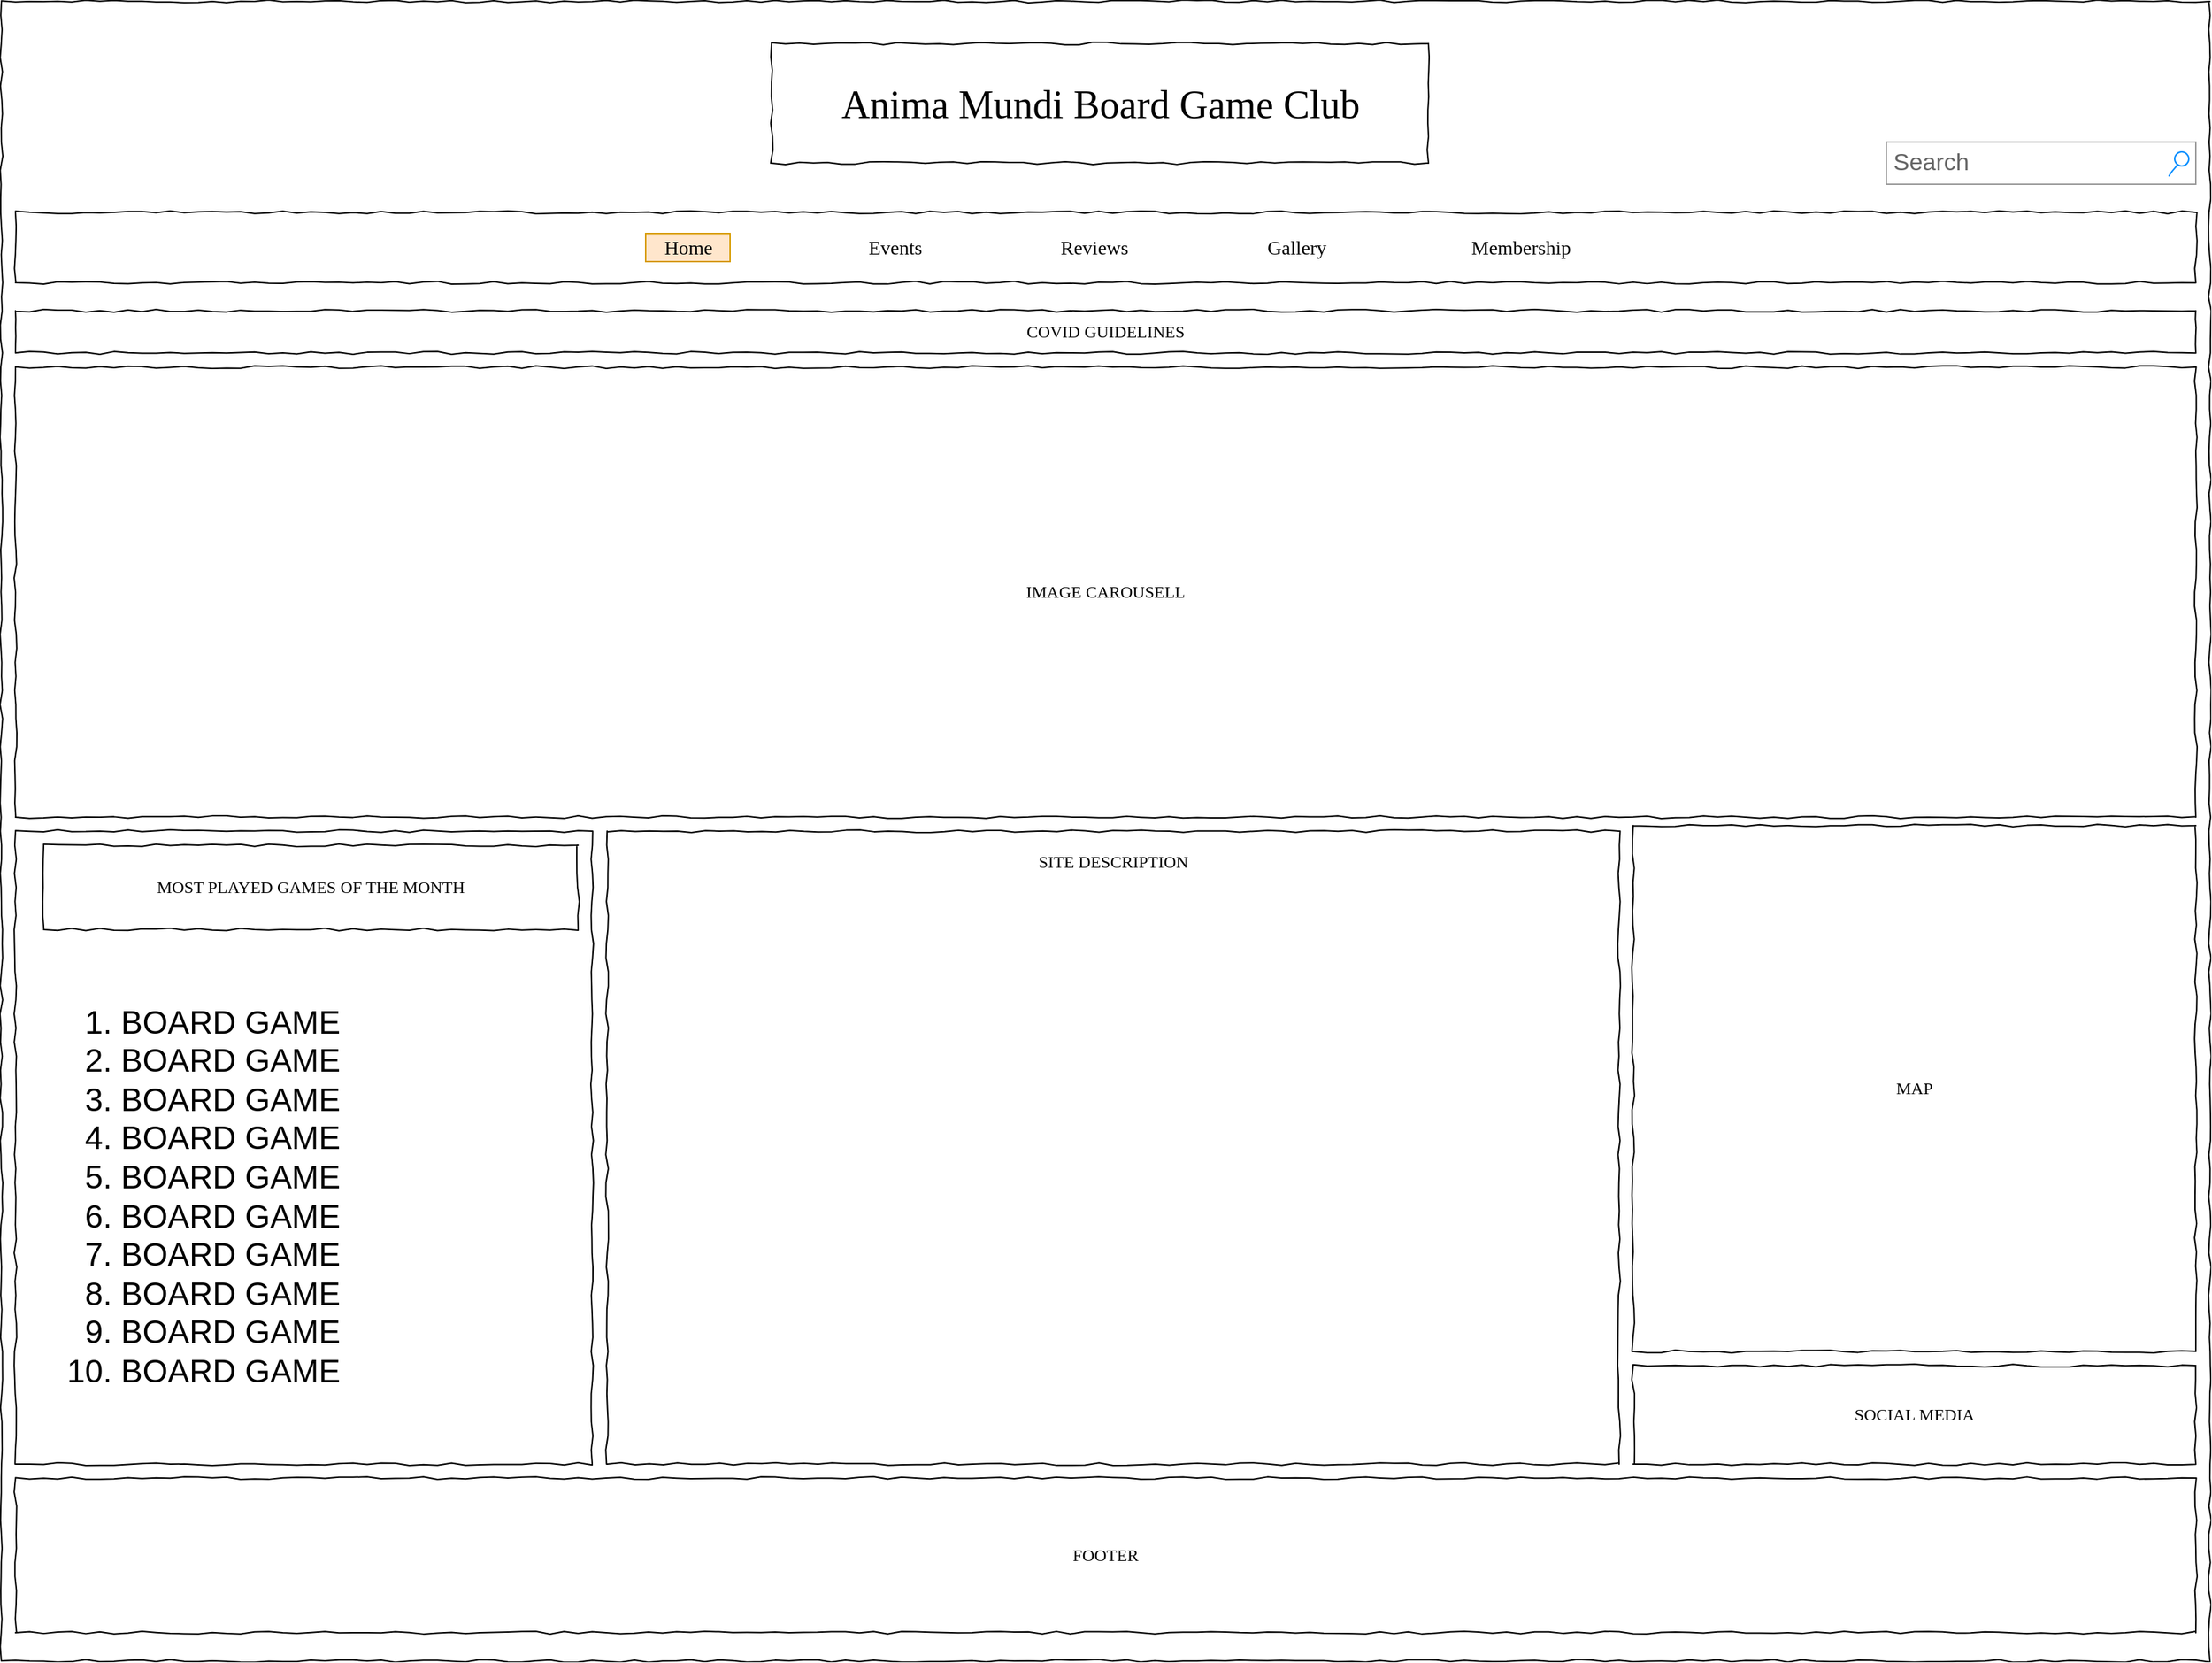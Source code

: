 <mxfile version="14.9.9" type="device" pages="6"><diagram name="Main" id="03018318-947c-dd8e-b7a3-06fadd420f32"><mxGraphModel dx="2062" dy="1103" grid="1" gridSize="10" guides="1" tooltips="1" connect="1" arrows="1" fold="1" page="1" pageScale="1" pageWidth="1600" pageHeight="1200" background="none" math="0" shadow="0"><root><mxCell id="0"/><mxCell id="1" parent="0"/><mxCell id="677b7b8949515195-1" value="" style="whiteSpace=wrap;html=1;rounded=0;shadow=0;labelBackgroundColor=none;strokeColor=#000000;strokeWidth=1;fillColor=none;fontFamily=Verdana;fontSize=12;fontColor=#000000;align=center;comic=1;" parent="1" vertex="1"><mxGeometry x="20" y="10" width="1570" height="1180" as="geometry"/></mxCell><mxCell id="677b7b8949515195-2" value="Anima Mundi Board Game Club" style="whiteSpace=wrap;html=1;rounded=0;shadow=0;labelBackgroundColor=none;strokeWidth=1;fontFamily=Verdana;fontSize=28;align=center;comic=1;" parent="1" vertex="1"><mxGeometry x="567.5" y="40" width="467" height="85" as="geometry"/></mxCell><mxCell id="677b7b8949515195-3" value="Search" style="strokeWidth=1;shadow=0;dashed=0;align=center;html=1;shape=mxgraph.mockup.forms.searchBox;strokeColor=#999999;mainText=;strokeColor2=#008cff;fontColor=#666666;fontSize=17;align=left;spacingLeft=3;rounded=0;labelBackgroundColor=none;comic=1;" parent="1" vertex="1"><mxGeometry x="1360" y="110" width="220" height="30" as="geometry"/></mxCell><mxCell id="677b7b8949515195-8" value="" style="whiteSpace=wrap;html=1;rounded=0;shadow=0;labelBackgroundColor=none;strokeWidth=1;fillColor=none;fontFamily=Verdana;fontSize=12;align=center;comic=1;" parent="1" vertex="1"><mxGeometry x="30" y="600" width="410" height="450" as="geometry"/></mxCell><mxCell id="677b7b8949515195-10" value="" style="whiteSpace=wrap;html=1;rounded=0;shadow=0;labelBackgroundColor=none;strokeWidth=1;fillColor=none;fontFamily=Verdana;fontSize=12;align=center;comic=1;" parent="1" vertex="1"><mxGeometry x="30" y="160" width="1550" height="50" as="geometry"/></mxCell><mxCell id="677b7b8949515195-11" value="Home" style="text;html=1;points=[];align=center;verticalAlign=top;spacingTop=-4;fontSize=14;fontFamily=Verdana;fillColor=#ffe6cc;strokeColor=#d79b00;" parent="1" vertex="1"><mxGeometry x="478" y="175" width="60" height="20" as="geometry"/></mxCell><mxCell id="677b7b8949515195-12" value="Events" style="text;html=1;points=[];align=center;verticalAlign=top;spacingTop=-4;fontSize=14;fontFamily=Verdana" parent="1" vertex="1"><mxGeometry x="625" y="175" width="60" height="20" as="geometry"/></mxCell><mxCell id="677b7b8949515195-13" value="Reviews" style="text;html=1;points=[];align=left;verticalAlign=top;spacingTop=-4;fontSize=14;fontFamily=Verdana" parent="1" vertex="1"><mxGeometry x="771" y="175" width="60" height="20" as="geometry"/></mxCell><mxCell id="677b7b8949515195-14" value="Gallery" style="text;html=1;points=[];align=left;verticalAlign=top;spacingTop=-4;fontSize=14;fontFamily=Verdana" parent="1" vertex="1"><mxGeometry x="918" y="175" width="60" height="20" as="geometry"/></mxCell><mxCell id="677b7b8949515195-15" value="&lt;div style=&quot;text-align: justify&quot;&gt;SITE DESCRIPTION&lt;/div&gt;" style="whiteSpace=wrap;html=1;rounded=0;shadow=0;labelBackgroundColor=none;strokeWidth=1;fillColor=none;fontFamily=Verdana;fontSize=12;align=center;verticalAlign=top;spacing=10;comic=1;" parent="1" vertex="1"><mxGeometry x="450.62" y="600" width="719.38" height="450" as="geometry"/></mxCell><mxCell id="677b7b8949515195-26" value="MAP" style="whiteSpace=wrap;html=1;rounded=0;shadow=0;labelBackgroundColor=none;strokeWidth=1;fillColor=none;fontFamily=Verdana;fontSize=12;align=center;comic=1;" parent="1" vertex="1"><mxGeometry x="1180" y="596" width="400" height="374" as="geometry"/></mxCell><mxCell id="k-GG3RUXwYEk20aegxlU-1" value="Membership" style="text;html=1;points=[];align=left;verticalAlign=top;spacingTop=-4;fontSize=14;fontFamily=Verdana" vertex="1" parent="1"><mxGeometry x="1063" y="175" width="60" height="20" as="geometry"/></mxCell><mxCell id="k-GG3RUXwYEk20aegxlU-4" value="FOOTER" style="whiteSpace=wrap;html=1;rounded=0;shadow=0;labelBackgroundColor=none;strokeWidth=1;fillColor=none;fontFamily=Verdana;fontSize=12;align=center;comic=1;" vertex="1" parent="1"><mxGeometry x="30" y="1060" width="1550" height="110" as="geometry"/></mxCell><mxCell id="k-GG3RUXwYEk20aegxlU-6" value="COVID GUIDELINES" style="whiteSpace=wrap;html=1;rounded=0;shadow=0;labelBackgroundColor=none;strokeWidth=1;fillColor=none;fontFamily=Verdana;fontSize=12;align=center;comic=1;" vertex="1" parent="1"><mxGeometry x="30" y="230" width="1550" height="30" as="geometry"/></mxCell><mxCell id="k-GG3RUXwYEk20aegxlU-9" value="IMAGE CAROUSELL" style="whiteSpace=wrap;html=1;rounded=0;shadow=0;labelBackgroundColor=none;strokeWidth=1;fillColor=none;fontFamily=Verdana;fontSize=12;align=center;comic=1;" vertex="1" parent="1"><mxGeometry x="30" y="270" width="1550" height="320" as="geometry"/></mxCell><mxCell id="k-GG3RUXwYEk20aegxlU-11" value="SOCIAL MEDIA" style="whiteSpace=wrap;html=1;rounded=0;shadow=0;labelBackgroundColor=none;strokeWidth=1;fillColor=none;fontFamily=Verdana;fontSize=12;align=center;comic=1;" vertex="1" parent="1"><mxGeometry x="1180" y="980" width="400" height="70" as="geometry"/></mxCell><mxCell id="GOJK8IqNdyb3k1FqaGKl-1" value="MOST PLAYED GAMES OF THE MONTH" style="whiteSpace=wrap;html=1;rounded=0;shadow=0;labelBackgroundColor=none;strokeWidth=1;fillColor=none;fontFamily=Verdana;fontSize=12;align=center;comic=1;" vertex="1" parent="1"><mxGeometry x="50" y="610" width="380" height="60" as="geometry"/></mxCell><mxCell id="GOJK8IqNdyb3k1FqaGKl-7" value="&lt;ol style=&quot;font-size: 23px;&quot;&gt;&lt;li style=&quot;font-size: 23px;&quot;&gt;BOARD GAME&lt;/li&gt;&lt;li style=&quot;font-size: 23px;&quot;&gt;BOARD GAME&lt;/li&gt;&lt;li style=&quot;font-size: 23px;&quot;&gt;BOARD GAME&lt;/li&gt;&lt;li style=&quot;font-size: 23px;&quot;&gt;BOARD GAME&lt;/li&gt;&lt;li style=&quot;font-size: 23px;&quot;&gt;BOARD GAME&lt;/li&gt;&lt;li style=&quot;font-size: 23px;&quot;&gt;BOARD GAME&lt;/li&gt;&lt;li style=&quot;font-size: 23px;&quot;&gt;BOARD GAME&lt;/li&gt;&lt;li style=&quot;font-size: 23px;&quot;&gt;BOARD GAME&lt;/li&gt;&lt;li style=&quot;font-size: 23px;&quot;&gt;BOARD GAME&lt;/li&gt;&lt;li style=&quot;font-size: 23px;&quot;&gt;BOARD GAME&lt;/li&gt;&lt;/ol&gt;" style="text;strokeColor=none;fillColor=none;html=1;whiteSpace=wrap;verticalAlign=middle;overflow=hidden;fontSize=23;spacingTop=0;spacing=15;" vertex="1" parent="1"><mxGeometry x="50" y="680" width="380" height="360" as="geometry"/></mxCell></root></mxGraphModel></diagram><diagram name="Events" id="_TDW7Qhro5rWFL1rp3XJ"><mxGraphModel dx="2062" dy="1103" grid="1" gridSize="10" guides="1" tooltips="1" connect="1" arrows="1" fold="1" page="1" pageScale="1" pageWidth="1169" pageHeight="827" background="none" math="0" shadow="0"><root><mxCell id="t6-bNSC78inA-mY6vj69-0"/><mxCell id="t6-bNSC78inA-mY6vj69-1" parent="t6-bNSC78inA-mY6vj69-0"/><mxCell id="t6-bNSC78inA-mY6vj69-2" value="" style="whiteSpace=wrap;html=1;rounded=0;shadow=0;labelBackgroundColor=none;strokeColor=#000000;strokeWidth=1;fillColor=none;fontFamily=Verdana;fontSize=12;fontColor=#000000;align=center;comic=1;" vertex="1" parent="t6-bNSC78inA-mY6vj69-1"><mxGeometry x="10" y="10" width="1150" height="1180" as="geometry"/></mxCell><mxCell id="t6-bNSC78inA-mY6vj69-5" value="UPCOMING EVENTS" style="whiteSpace=wrap;html=1;rounded=0;shadow=0;labelBackgroundColor=none;strokeWidth=1;fillColor=none;fontFamily=Verdana;fontSize=12;align=left;comic=1;spacingLeft=20;" vertex="1" parent="t6-bNSC78inA-mY6vj69-1"><mxGeometry x="30" y="270" width="1120" height="490" as="geometry"/></mxCell><mxCell id="ZzJkHAlWuJiuaTA5zk3n-53" value="FORM TO PARTICIPATE" style="whiteSpace=wrap;html=1;rounded=0;shadow=0;labelBackgroundColor=none;strokeWidth=1;fillColor=none;fontFamily=Verdana;fontSize=12;align=center;comic=1;spacingLeft=20;labelPosition=center;verticalLabelPosition=top;verticalAlign=bottom;spacing=-24;" vertex="1" parent="t6-bNSC78inA-mY6vj69-1"><mxGeometry x="680" y="280" width="460" height="470" as="geometry"/></mxCell><mxCell id="t6-bNSC78inA-mY6vj69-3" value="Anima Mundi Board Game Club" style="whiteSpace=wrap;html=1;rounded=0;shadow=0;labelBackgroundColor=none;strokeWidth=1;fontFamily=Verdana;fontSize=28;align=center;comic=1;" vertex="1" parent="t6-bNSC78inA-mY6vj69-1"><mxGeometry x="351" y="40" width="467" height="85" as="geometry"/></mxCell><mxCell id="t6-bNSC78inA-mY6vj69-4" value="Search" style="strokeWidth=1;shadow=0;dashed=0;align=center;html=1;shape=mxgraph.mockup.forms.searchBox;strokeColor=#999999;mainText=;strokeColor2=#008cff;fontColor=#666666;fontSize=17;align=left;spacingLeft=3;rounded=0;labelBackgroundColor=none;comic=1;" vertex="1" parent="t6-bNSC78inA-mY6vj69-1"><mxGeometry x="930" y="110" width="220" height="30" as="geometry"/></mxCell><mxCell id="t6-bNSC78inA-mY6vj69-6" value="" style="whiteSpace=wrap;html=1;rounded=0;shadow=0;labelBackgroundColor=none;strokeWidth=1;fillColor=none;fontFamily=Verdana;fontSize=12;align=center;comic=1;" vertex="1" parent="t6-bNSC78inA-mY6vj69-1"><mxGeometry x="30" y="160" width="1120" height="50" as="geometry"/></mxCell><mxCell id="t6-bNSC78inA-mY6vj69-7" value="Home" style="text;html=1;points=[];align=center;verticalAlign=top;spacingTop=-4;fontSize=14;fontFamily=Verdana;" vertex="1" parent="t6-bNSC78inA-mY6vj69-1"><mxGeometry x="267.5" y="175" width="60" height="20" as="geometry"/></mxCell><mxCell id="t6-bNSC78inA-mY6vj69-8" value="Events" style="text;html=1;points=[];align=center;verticalAlign=top;spacingTop=-4;fontSize=14;fontFamily=Verdana;fillColor=#ffe6cc;strokeColor=#d79b00;" vertex="1" parent="t6-bNSC78inA-mY6vj69-1"><mxGeometry x="414.5" y="175" width="60" height="20" as="geometry"/></mxCell><mxCell id="t6-bNSC78inA-mY6vj69-9" value="Reviews" style="text;html=1;points=[];align=left;verticalAlign=top;spacingTop=-4;fontSize=14;fontFamily=Verdana" vertex="1" parent="t6-bNSC78inA-mY6vj69-1"><mxGeometry x="560.5" y="175" width="60" height="20" as="geometry"/></mxCell><mxCell id="t6-bNSC78inA-mY6vj69-10" value="Gallery" style="text;html=1;points=[];align=left;verticalAlign=top;spacingTop=-4;fontSize=14;fontFamily=Verdana" vertex="1" parent="t6-bNSC78inA-mY6vj69-1"><mxGeometry x="707.5" y="175" width="60" height="20" as="geometry"/></mxCell><mxCell id="t6-bNSC78inA-mY6vj69-13" value="Membership" style="text;html=1;points=[];align=left;verticalAlign=top;spacingTop=-4;fontSize=14;fontFamily=Verdana" vertex="1" parent="t6-bNSC78inA-mY6vj69-1"><mxGeometry x="852.5" y="175" width="60" height="20" as="geometry"/></mxCell><mxCell id="t6-bNSC78inA-mY6vj69-14" value="FOOTER" style="whiteSpace=wrap;html=1;rounded=0;shadow=0;labelBackgroundColor=none;strokeWidth=1;fillColor=none;fontFamily=Verdana;fontSize=12;align=center;comic=1;" vertex="1" parent="t6-bNSC78inA-mY6vj69-1"><mxGeometry x="30" y="1060" width="1120" height="110" as="geometry"/></mxCell><mxCell id="t6-bNSC78inA-mY6vj69-15" value="COVID GUIDELINES" style="whiteSpace=wrap;html=1;rounded=0;shadow=0;labelBackgroundColor=none;strokeWidth=1;fillColor=none;fontFamily=Verdana;fontSize=12;align=center;comic=1;" vertex="1" parent="t6-bNSC78inA-mY6vj69-1"><mxGeometry x="30" y="230" width="1120" height="30" as="geometry"/></mxCell><mxCell id="t6-bNSC78inA-mY6vj69-20" value="PAST EVENTS" style="whiteSpace=wrap;html=1;rounded=0;shadow=0;labelBackgroundColor=none;strokeWidth=1;fillColor=none;fontFamily=Verdana;fontSize=12;align=left;comic=1;spacingLeft=20;" vertex="1" parent="t6-bNSC78inA-mY6vj69-1"><mxGeometry x="30.5" y="770" width="1120" height="270" as="geometry"/></mxCell><mxCell id="ZzJkHAlWuJiuaTA5zk3n-27" value="FIRST DATE" style="whiteSpace=wrap;html=1;rounded=0;shadow=0;labelBackgroundColor=none;strokeWidth=1;fillColor=none;fontFamily=Verdana;fontSize=12;align=center;comic=1;spacingLeft=20;" vertex="1" parent="t6-bNSC78inA-mY6vj69-1"><mxGeometry x="244.5" y="280" width="425.5" height="110" as="geometry"/></mxCell><mxCell id="ZzJkHAlWuJiuaTA5zk3n-28" value="SECOND DATE" style="whiteSpace=wrap;html=1;rounded=0;shadow=0;labelBackgroundColor=none;strokeWidth=1;fillColor=none;fontFamily=Verdana;fontSize=12;align=center;comic=1;spacingLeft=20;" vertex="1" parent="t6-bNSC78inA-mY6vj69-1"><mxGeometry x="244.5" y="400" width="425.5" height="110" as="geometry"/></mxCell><mxCell id="ZzJkHAlWuJiuaTA5zk3n-29" value="THIRD DATE" style="whiteSpace=wrap;html=1;rounded=0;shadow=0;labelBackgroundColor=none;strokeWidth=1;fillColor=none;fontFamily=Verdana;fontSize=12;align=center;comic=1;spacingLeft=20;" vertex="1" parent="t6-bNSC78inA-mY6vj69-1"><mxGeometry x="244.5" y="520" width="425.5" height="110" as="geometry"/></mxCell><mxCell id="ZzJkHAlWuJiuaTA5zk3n-37" value="Name" style="fillColor=none;strokeColor=none;align=left;fontSize=14;" vertex="1" parent="t6-bNSC78inA-mY6vj69-1"><mxGeometry x="690" y="310" width="260" height="40" as="geometry"/></mxCell><mxCell id="ZzJkHAlWuJiuaTA5zk3n-38" value="Name" style="html=1;shadow=0;dashed=0;shape=mxgraph.bootstrap.rrect;rSize=5;fillColor=none;strokeColor=#999999;align=left;spacing=15;fontSize=14;fontColor=#6C767D;" vertex="1" parent="t6-bNSC78inA-mY6vj69-1"><mxGeometry width="440" height="30" relative="1" as="geometry"><mxPoint x="690" y="350" as="offset"/></mxGeometry></mxCell><mxCell id="ZzJkHAlWuJiuaTA5zk3n-39" value="Dates" style="fillColor=none;strokeColor=none;align=left;fontSize=14;" vertex="1" parent="t6-bNSC78inA-mY6vj69-1"><mxGeometry width="260" height="40" relative="1" as="geometry"><mxPoint x="690" y="540" as="offset"/></mxGeometry></mxCell><mxCell id="ZzJkHAlWuJiuaTA5zk3n-55" value="SEND" style="strokeWidth=1;shadow=0;dashed=0;align=center;html=1;shape=mxgraph.mockup.buttons.button;strokeColor=#666666;fontColor=#ffffff;mainText=;buttonStyle=round;fontSize=17;fontStyle=1;fillColor=#008cff;whiteSpace=wrap;" vertex="1" parent="t6-bNSC78inA-mY6vj69-1"><mxGeometry x="690" y="690" width="440" height="50" as="geometry"/></mxCell><mxCell id="ZzJkHAlWuJiuaTA5zk3n-57" value="" style="strokeWidth=1;shadow=0;dashed=0;align=center;html=1;shape=mxgraph.mockup.forms.rrect;rSize=0;strokeColor=#999999;fillColor=#ffffff;recursiveResize=0;fontSize=23;" vertex="1" parent="t6-bNSC78inA-mY6vj69-1"><mxGeometry x="690" y="580" width="440" height="96" as="geometry"/></mxCell><mxCell id="ZzJkHAlWuJiuaTA5zk3n-58" value="Option 1" style="strokeWidth=1;shadow=0;dashed=0;align=center;html=1;shape=mxgraph.mockup.forms.rrect;rSize=0;fillColor=#eeeeee;strokeColor=#999999;gradientColor=#cccccc;align=left;spacingLeft=4;fontSize=17;fontColor=#666666;labelPosition=right;" vertex="1" parent="ZzJkHAlWuJiuaTA5zk3n-57"><mxGeometry x="8" y="7.5" width="15" height="15" as="geometry"/></mxCell><mxCell id="ZzJkHAlWuJiuaTA5zk3n-59" value="Option 2" style="strokeWidth=1;shadow=0;dashed=0;align=center;html=1;shape=mxgraph.mockup.forms.rrect;rSize=0;fillColor=#eeeeee;strokeColor=#999999;gradientColor=#cccccc;align=left;spacingLeft=4;fontSize=17;fontColor=#666666;labelPosition=right;" vertex="1" parent="ZzJkHAlWuJiuaTA5zk3n-57"><mxGeometry x="8" y="37.5" width="15" height="15" as="geometry"/></mxCell><mxCell id="ZzJkHAlWuJiuaTA5zk3n-60" value="Option 3" style="strokeWidth=1;shadow=0;dashed=0;align=center;html=1;shape=mxgraph.mockup.forms.checkbox;rSize=0;resizable=0;fillColor=#aaaaaa;strokeColor=#444444;gradientColor=#666666;align=left;spacingLeft=4;fontSize=17;fontColor=#008cff;labelPosition=right;" vertex="1" parent="ZzJkHAlWuJiuaTA5zk3n-57"><mxGeometry x="8" y="67.5" width="15" height="15" as="geometry"/></mxCell><mxCell id="ZzJkHAlWuJiuaTA5zk3n-62" value="FOURTH DATE" style="whiteSpace=wrap;html=1;rounded=0;shadow=0;labelBackgroundColor=none;strokeWidth=1;fillColor=none;fontFamily=Verdana;fontSize=12;align=center;comic=1;spacingLeft=20;" vertex="1" parent="t6-bNSC78inA-mY6vj69-1"><mxGeometry x="244.5" y="640" width="425.5" height="110" as="geometry"/></mxCell><mxCell id="ZzJkHAlWuJiuaTA5zk3n-63" value="Email address" style="fillColor=none;strokeColor=none;align=left;fontSize=14;" vertex="1" parent="t6-bNSC78inA-mY6vj69-1"><mxGeometry x="690" y="379" width="260" height="40" as="geometry"/></mxCell><mxCell id="ZzJkHAlWuJiuaTA5zk3n-64" value="name@example.com" style="html=1;shadow=0;dashed=0;shape=mxgraph.bootstrap.rrect;rSize=5;fillColor=none;strokeColor=#999999;align=left;spacing=15;fontSize=14;fontColor=#6C767D;" vertex="1" parent="t6-bNSC78inA-mY6vj69-1"><mxGeometry x="690" y="419" width="440" height="30" as="geometry"/></mxCell><mxCell id="ZzJkHAlWuJiuaTA5zk3n-65" value="How many people?" style="fillColor=none;strokeColor=none;align=left;fontSize=14;" vertex="1" parent="t6-bNSC78inA-mY6vj69-1"><mxGeometry x="690" y="460" width="260" height="40" as="geometry"/></mxCell><mxCell id="ZzJkHAlWuJiuaTA5zk3n-66" value="##" style="html=1;shadow=0;dashed=0;shape=mxgraph.bootstrap.rrect;rSize=5;fillColor=none;strokeColor=#999999;align=left;spacing=15;fontSize=14;fontColor=#6C767D;" vertex="1" parent="t6-bNSC78inA-mY6vj69-1"><mxGeometry x="690" y="500" width="440" height="30" as="geometry"/></mxCell></root></mxGraphModel></diagram><diagram name="Reviews - Articles" id="TYI2n_GWGkfiC5WvN3jg"><mxGraphModel dx="2426" dy="1298" grid="1" gridSize="10" guides="1" tooltips="1" connect="1" arrows="1" fold="1" page="1" pageScale="1" pageWidth="1169" pageHeight="827" background="none" math="0" shadow="0"><root><mxCell id="YEVu-PI1zoeRwZROw61F-0"/><mxCell id="YEVu-PI1zoeRwZROw61F-1" parent="YEVu-PI1zoeRwZROw61F-0"/><mxCell id="YEVu-PI1zoeRwZROw61F-2" value="" style="whiteSpace=wrap;html=1;rounded=0;shadow=0;labelBackgroundColor=none;strokeColor=#000000;strokeWidth=1;fillColor=none;fontFamily=Verdana;fontSize=12;fontColor=#000000;align=center;comic=1;" vertex="1" parent="YEVu-PI1zoeRwZROw61F-1"><mxGeometry x="30" y="20" width="1130" height="1610" as="geometry"/></mxCell><mxCell id="YEVu-PI1zoeRwZROw61F-3" value="Anima Mundi Board Game Club" style="whiteSpace=wrap;html=1;rounded=0;shadow=0;labelBackgroundColor=none;strokeWidth=1;fontFamily=Verdana;fontSize=28;align=center;comic=1;" vertex="1" parent="YEVu-PI1zoeRwZROw61F-1"><mxGeometry x="351" y="55" width="467" height="85" as="geometry"/></mxCell><mxCell id="YEVu-PI1zoeRwZROw61F-4" value="Search" style="strokeWidth=1;shadow=0;dashed=0;align=center;html=1;shape=mxgraph.mockup.forms.searchBox;strokeColor=#999999;mainText=;strokeColor2=#008cff;fontColor=#666666;fontSize=17;align=left;spacingLeft=3;rounded=0;labelBackgroundColor=none;comic=1;" vertex="1" parent="YEVu-PI1zoeRwZROw61F-1"><mxGeometry x="920" y="110" width="220" height="30" as="geometry"/></mxCell><mxCell id="YEVu-PI1zoeRwZROw61F-5" value="ARTICLE 1" style="whiteSpace=wrap;html=1;rounded=0;shadow=0;labelBackgroundColor=none;strokeWidth=1;fillColor=none;fontFamily=Verdana;fontSize=12;align=center;comic=1;" vertex="1" parent="YEVu-PI1zoeRwZROw61F-1"><mxGeometry x="95" y="440" width="980" height="180" as="geometry"/></mxCell><mxCell id="YEVu-PI1zoeRwZROw61F-6" value="" style="whiteSpace=wrap;html=1;rounded=0;shadow=0;labelBackgroundColor=none;strokeWidth=1;fillColor=none;fontFamily=Verdana;fontSize=12;align=center;comic=1;" vertex="1" parent="YEVu-PI1zoeRwZROw61F-1"><mxGeometry x="30" y="160" width="1110" height="50" as="geometry"/></mxCell><mxCell id="YEVu-PI1zoeRwZROw61F-7" value="Home" style="text;html=1;points=[];align=left;verticalAlign=top;spacingTop=-4;fontSize=14;fontFamily=Verdana" vertex="1" parent="YEVu-PI1zoeRwZROw61F-1"><mxGeometry x="262" y="175" width="60" height="20" as="geometry"/></mxCell><mxCell id="YEVu-PI1zoeRwZROw61F-8" value="Events" style="text;html=1;points=[];align=left;verticalAlign=top;spacingTop=-4;fontSize=14;fontFamily=Verdana" vertex="1" parent="YEVu-PI1zoeRwZROw61F-1"><mxGeometry x="409" y="175" width="60" height="20" as="geometry"/></mxCell><mxCell id="YEVu-PI1zoeRwZROw61F-9" value="Reviews" style="text;html=1;points=[];align=left;verticalAlign=top;spacingTop=-4;fontSize=14;fontFamily=Verdana;fillColor=#ffe6cc;strokeColor=#d79b00;" vertex="1" parent="YEVu-PI1zoeRwZROw61F-1"><mxGeometry x="555" y="175" width="60" height="20" as="geometry"/></mxCell><mxCell id="YEVu-PI1zoeRwZROw61F-10" value="Gallery" style="text;html=1;points=[];align=left;verticalAlign=top;spacingTop=-4;fontSize=14;fontFamily=Verdana" vertex="1" parent="YEVu-PI1zoeRwZROw61F-1"><mxGeometry x="702" y="175" width="60" height="20" as="geometry"/></mxCell><mxCell id="YEVu-PI1zoeRwZROw61F-13" value="Membership" style="text;html=1;points=[];align=left;verticalAlign=top;spacingTop=-4;fontSize=14;fontFamily=Verdana" vertex="1" parent="YEVu-PI1zoeRwZROw61F-1"><mxGeometry x="847" y="175" width="60" height="20" as="geometry"/></mxCell><mxCell id="YEVu-PI1zoeRwZROw61F-14" value="FOOTER" style="whiteSpace=wrap;html=1;rounded=0;shadow=0;labelBackgroundColor=none;strokeWidth=1;fillColor=none;fontFamily=Verdana;fontSize=12;align=center;comic=1;" vertex="1" parent="YEVu-PI1zoeRwZROw61F-1"><mxGeometry x="40" y="1500" width="1110" height="110" as="geometry"/></mxCell><mxCell id="YEVu-PI1zoeRwZROw61F-15" value="COVID GUIDELINES" style="whiteSpace=wrap;html=1;rounded=0;shadow=0;labelBackgroundColor=none;strokeWidth=1;fillColor=none;fontFamily=Verdana;fontSize=12;align=center;comic=1;" vertex="1" parent="YEVu-PI1zoeRwZROw61F-1"><mxGeometry x="30" y="230" width="1120" height="30" as="geometry"/></mxCell><mxCell id="sh-ux3oeJtH3sTLAiefv-2" value="ARTICLES" style="whiteSpace=wrap;html=1;rounded=0;shadow=0;labelBackgroundColor=none;strokeWidth=1;fillColor=#ffe6cc;fontFamily=Verdana;fontSize=12;align=center;comic=1;strokeColor=#d79b00;" vertex="1" parent="YEVu-PI1zoeRwZROw61F-1"><mxGeometry x="405" y="290" width="157" height="70" as="geometry"/></mxCell><mxCell id="sh-ux3oeJtH3sTLAiefv-3" value="VIDEOS" style="whiteSpace=wrap;html=1;rounded=0;shadow=0;labelBackgroundColor=none;strokeWidth=1;fillColor=none;fontFamily=Verdana;fontSize=12;align=center;comic=1;" vertex="1" parent="YEVu-PI1zoeRwZROw61F-1"><mxGeometry x="605" y="290" width="157" height="70" as="geometry"/></mxCell><mxCell id="sh-ux3oeJtH3sTLAiefv-9" value="ARTICLE 2" style="whiteSpace=wrap;html=1;rounded=0;shadow=0;labelBackgroundColor=none;strokeWidth=1;fillColor=none;fontFamily=Verdana;fontSize=12;align=center;comic=1;" vertex="1" parent="YEVu-PI1zoeRwZROw61F-1"><mxGeometry x="95" y="640" width="980" height="180" as="geometry"/></mxCell><mxCell id="sh-ux3oeJtH3sTLAiefv-10" value="ARTICLE 3" style="whiteSpace=wrap;html=1;rounded=0;shadow=0;labelBackgroundColor=none;strokeWidth=1;fillColor=none;fontFamily=Verdana;fontSize=12;align=center;comic=1;" vertex="1" parent="YEVu-PI1zoeRwZROw61F-1"><mxGeometry x="95" y="840" width="980" height="190" as="geometry"/></mxCell><mxCell id="sh-ux3oeJtH3sTLAiefv-11" value="INDEX BY GAME NAME" style="whiteSpace=wrap;html=1;rounded=0;shadow=0;labelBackgroundColor=none;strokeWidth=1;fillColor=none;fontFamily=Verdana;fontSize=12;align=center;comic=1;" vertex="1" parent="YEVu-PI1zoeRwZROw61F-1"><mxGeometry x="95" y="380" width="980" height="40" as="geometry"/></mxCell><mxCell id="-wrxc94k988-5BezM-_0-0" value="ARTICLE 4" style="whiteSpace=wrap;html=1;rounded=0;shadow=0;labelBackgroundColor=none;strokeWidth=1;fillColor=none;fontFamily=Verdana;fontSize=12;align=center;comic=1;" vertex="1" parent="YEVu-PI1zoeRwZROw61F-1"><mxGeometry x="95" y="1050" width="980" height="180" as="geometry"/></mxCell><mxCell id="-wrxc94k988-5BezM-_0-1" value="ARTICLE 5" style="whiteSpace=wrap;html=1;rounded=0;shadow=0;labelBackgroundColor=none;strokeWidth=1;fillColor=none;fontFamily=Verdana;fontSize=12;align=center;comic=1;" vertex="1" parent="YEVu-PI1zoeRwZROw61F-1"><mxGeometry x="95" y="1250" width="980" height="180" as="geometry"/></mxCell><mxCell id="-wrxc94k988-5BezM-_0-7" value="" style="aspect=fixed;html=1;points=[];align=center;image;fontSize=12;image=img/lib/azure2/general/Image.svg;opacity=60;" vertex="1" parent="YEVu-PI1zoeRwZROw61F-1"><mxGeometry x="115" y="450" width="232.73" height="160" as="geometry"/></mxCell><mxCell id="-wrxc94k988-5BezM-_0-8" value="" style="aspect=fixed;html=1;points=[];align=center;image;fontSize=12;image=img/lib/azure2/general/Image.svg;opacity=60;" vertex="1" parent="YEVu-PI1zoeRwZROw61F-1"><mxGeometry x="115" y="650" width="232.73" height="160" as="geometry"/></mxCell><mxCell id="-wrxc94k988-5BezM-_0-9" value="" style="aspect=fixed;html=1;points=[];align=center;image;fontSize=12;image=img/lib/azure2/general/Image.svg;opacity=60;" vertex="1" parent="YEVu-PI1zoeRwZROw61F-1"><mxGeometry x="115" y="855" width="232.73" height="160" as="geometry"/></mxCell><mxCell id="-wrxc94k988-5BezM-_0-10" value="" style="aspect=fixed;html=1;points=[];align=center;image;fontSize=12;image=img/lib/azure2/general/Image.svg;opacity=60;" vertex="1" parent="YEVu-PI1zoeRwZROw61F-1"><mxGeometry x="115" y="1060" width="232.73" height="160" as="geometry"/></mxCell><mxCell id="-wrxc94k988-5BezM-_0-11" value="" style="aspect=fixed;html=1;points=[];align=center;image;fontSize=12;image=img/lib/azure2/general/Image.svg;opacity=60;" vertex="1" parent="YEVu-PI1zoeRwZROw61F-1"><mxGeometry x="115" y="1260" width="232.73" height="160" as="geometry"/></mxCell></root></mxGraphModel></diagram><diagram name="Reviews - Videos" id="mNj0Iz1JmeyYvMUV0ERa"><mxGraphModel dx="2062" dy="1103" grid="1" gridSize="10" guides="1" tooltips="1" connect="1" arrows="1" fold="1" page="1" pageScale="1" pageWidth="1169" pageHeight="827" background="none" math="0" shadow="0"><root><mxCell id="_13mMTRN-nmR6PIEwYjx-0"/><mxCell id="_13mMTRN-nmR6PIEwYjx-1" parent="_13mMTRN-nmR6PIEwYjx-0"/><mxCell id="_13mMTRN-nmR6PIEwYjx-2" value="" style="whiteSpace=wrap;html=1;rounded=0;shadow=0;labelBackgroundColor=none;strokeColor=#000000;strokeWidth=1;fillColor=none;fontFamily=Verdana;fontSize=12;fontColor=#000000;align=center;comic=1;" vertex="1" parent="_13mMTRN-nmR6PIEwYjx-1"><mxGeometry x="30" y="20" width="1130" height="1610" as="geometry"/></mxCell><mxCell id="_13mMTRN-nmR6PIEwYjx-3" value="Anima Mundi Board Game Club" style="whiteSpace=wrap;html=1;rounded=0;shadow=0;labelBackgroundColor=none;strokeWidth=1;fontFamily=Verdana;fontSize=28;align=center;comic=1;" vertex="1" parent="_13mMTRN-nmR6PIEwYjx-1"><mxGeometry x="351" y="55" width="467" height="85" as="geometry"/></mxCell><mxCell id="_13mMTRN-nmR6PIEwYjx-4" value="Search" style="strokeWidth=1;shadow=0;dashed=0;align=center;html=1;shape=mxgraph.mockup.forms.searchBox;strokeColor=#999999;mainText=;strokeColor2=#008cff;fontColor=#666666;fontSize=17;align=left;spacingLeft=3;rounded=0;labelBackgroundColor=none;comic=1;" vertex="1" parent="_13mMTRN-nmR6PIEwYjx-1"><mxGeometry x="920" y="110" width="220" height="30" as="geometry"/></mxCell><mxCell id="_13mMTRN-nmR6PIEwYjx-5" value="VIDEO DESCRIPTION 1" style="whiteSpace=wrap;html=1;rounded=0;shadow=0;labelBackgroundColor=none;strokeWidth=1;fillColor=none;fontFamily=Verdana;fontSize=12;align=center;comic=1;" vertex="1" parent="_13mMTRN-nmR6PIEwYjx-1"><mxGeometry x="590" y="430" width="485" height="320" as="geometry"/></mxCell><mxCell id="_13mMTRN-nmR6PIEwYjx-6" value="" style="whiteSpace=wrap;html=1;rounded=0;shadow=0;labelBackgroundColor=none;strokeWidth=1;fillColor=none;fontFamily=Verdana;fontSize=12;align=center;comic=1;" vertex="1" parent="_13mMTRN-nmR6PIEwYjx-1"><mxGeometry x="30" y="160" width="1110" height="50" as="geometry"/></mxCell><mxCell id="_13mMTRN-nmR6PIEwYjx-7" value="Home" style="text;html=1;points=[];align=left;verticalAlign=top;spacingTop=-4;fontSize=14;fontFamily=Verdana" vertex="1" parent="_13mMTRN-nmR6PIEwYjx-1"><mxGeometry x="262" y="175" width="60" height="20" as="geometry"/></mxCell><mxCell id="_13mMTRN-nmR6PIEwYjx-8" value="Events" style="text;html=1;points=[];align=left;verticalAlign=top;spacingTop=-4;fontSize=14;fontFamily=Verdana" vertex="1" parent="_13mMTRN-nmR6PIEwYjx-1"><mxGeometry x="409" y="175" width="60" height="20" as="geometry"/></mxCell><mxCell id="_13mMTRN-nmR6PIEwYjx-9" value="Reviews" style="text;html=1;points=[];align=left;verticalAlign=top;spacingTop=-4;fontSize=14;fontFamily=Verdana;fillColor=#ffe6cc;strokeColor=#d79b00;" vertex="1" parent="_13mMTRN-nmR6PIEwYjx-1"><mxGeometry x="555" y="175" width="60" height="20" as="geometry"/></mxCell><mxCell id="_13mMTRN-nmR6PIEwYjx-10" value="Gallery" style="text;html=1;points=[];align=left;verticalAlign=top;spacingTop=-4;fontSize=14;fontFamily=Verdana" vertex="1" parent="_13mMTRN-nmR6PIEwYjx-1"><mxGeometry x="702" y="175" width="60" height="20" as="geometry"/></mxCell><mxCell id="_13mMTRN-nmR6PIEwYjx-11" value="Membership" style="text;html=1;points=[];align=left;verticalAlign=top;spacingTop=-4;fontSize=14;fontFamily=Verdana" vertex="1" parent="_13mMTRN-nmR6PIEwYjx-1"><mxGeometry x="847" y="175" width="60" height="20" as="geometry"/></mxCell><mxCell id="_13mMTRN-nmR6PIEwYjx-12" value="FOOTER" style="whiteSpace=wrap;html=1;rounded=0;shadow=0;labelBackgroundColor=none;strokeWidth=1;fillColor=none;fontFamily=Verdana;fontSize=12;align=center;comic=1;" vertex="1" parent="_13mMTRN-nmR6PIEwYjx-1"><mxGeometry x="40" y="1500" width="1110" height="110" as="geometry"/></mxCell><mxCell id="_13mMTRN-nmR6PIEwYjx-13" value="COVID GUIDELINES" style="whiteSpace=wrap;html=1;rounded=0;shadow=0;labelBackgroundColor=none;strokeWidth=1;fillColor=none;fontFamily=Verdana;fontSize=12;align=center;comic=1;" vertex="1" parent="_13mMTRN-nmR6PIEwYjx-1"><mxGeometry x="30" y="230" width="1120" height="30" as="geometry"/></mxCell><mxCell id="_13mMTRN-nmR6PIEwYjx-14" value="ARTICLES" style="whiteSpace=wrap;html=1;rounded=0;shadow=0;labelBackgroundColor=none;strokeWidth=1;fontFamily=Verdana;fontSize=12;align=center;comic=1;" vertex="1" parent="_13mMTRN-nmR6PIEwYjx-1"><mxGeometry x="405" y="290" width="157" height="70" as="geometry"/></mxCell><mxCell id="_13mMTRN-nmR6PIEwYjx-15" value="VIDEOS" style="whiteSpace=wrap;html=1;rounded=0;shadow=0;labelBackgroundColor=none;strokeWidth=1;fillColor=#ffe6cc;fontFamily=Verdana;fontSize=12;align=center;comic=1;strokeColor=#d79b00;" vertex="1" parent="_13mMTRN-nmR6PIEwYjx-1"><mxGeometry x="605" y="290" width="157" height="70" as="geometry"/></mxCell><mxCell id="_13mMTRN-nmR6PIEwYjx-18" value="INDEX BY GAME NAME" style="whiteSpace=wrap;html=1;rounded=0;shadow=0;labelBackgroundColor=none;strokeWidth=1;fillColor=none;fontFamily=Verdana;fontSize=12;align=center;comic=1;" vertex="1" parent="_13mMTRN-nmR6PIEwYjx-1"><mxGeometry x="95" y="380" width="980" height="40" as="geometry"/></mxCell><mxCell id="_13mMTRN-nmR6PIEwYjx-28" value="" style="verticalLabelPosition=bottom;shadow=0;dashed=0;align=center;html=1;verticalAlign=top;strokeWidth=1;shape=mxgraph.mockup.containers.videoPlayer;strokeColor=#666666;strokeColor2=#008cff;strokeColor3=#c4c4c4;textColor=#666666;fillColor2=#008cff;barHeight=30;barPos=20;" vertex="1" parent="_13mMTRN-nmR6PIEwYjx-1"><mxGeometry x="95" y="430" width="485" height="320" as="geometry"/></mxCell><mxCell id="_13mMTRN-nmR6PIEwYjx-29" value="VIDEO DESCRIPTION 2" style="whiteSpace=wrap;html=1;rounded=0;shadow=0;labelBackgroundColor=none;strokeWidth=1;fillColor=none;fontFamily=Verdana;fontSize=12;align=center;comic=1;" vertex="1" parent="_13mMTRN-nmR6PIEwYjx-1"><mxGeometry x="590" y="760" width="485" height="320" as="geometry"/></mxCell><mxCell id="_13mMTRN-nmR6PIEwYjx-30" value="" style="verticalLabelPosition=bottom;shadow=0;dashed=0;align=center;html=1;verticalAlign=top;strokeWidth=1;shape=mxgraph.mockup.containers.videoPlayer;strokeColor=#666666;strokeColor2=#008cff;strokeColor3=#c4c4c4;textColor=#666666;fillColor2=#008cff;barHeight=30;barPos=20;" vertex="1" parent="_13mMTRN-nmR6PIEwYjx-1"><mxGeometry x="95" y="760" width="485" height="320" as="geometry"/></mxCell><mxCell id="_13mMTRN-nmR6PIEwYjx-33" value="VIDEO DESCRIPTION 3" style="whiteSpace=wrap;html=1;rounded=0;shadow=0;labelBackgroundColor=none;strokeWidth=1;fillColor=none;fontFamily=Verdana;fontSize=12;align=center;comic=1;" vertex="1" parent="_13mMTRN-nmR6PIEwYjx-1"><mxGeometry x="590" y="1090" width="485" height="320" as="geometry"/></mxCell><mxCell id="_13mMTRN-nmR6PIEwYjx-34" value="" style="verticalLabelPosition=bottom;shadow=0;dashed=0;align=center;html=1;verticalAlign=top;strokeWidth=1;shape=mxgraph.mockup.containers.videoPlayer;strokeColor=#666666;strokeColor2=#008cff;strokeColor3=#c4c4c4;textColor=#666666;fillColor2=#008cff;barHeight=30;barPos=20;" vertex="1" parent="_13mMTRN-nmR6PIEwYjx-1"><mxGeometry x="95" y="1090" width="485" height="320" as="geometry"/></mxCell></root></mxGraphModel></diagram><diagram name="Gallery" id="HNR9-1Px-bMs0vEBz0lC"><mxGraphModel dx="2171" dy="1161" grid="1" gridSize="10" guides="1" tooltips="1" connect="1" arrows="1" fold="1" page="1" pageScale="1" pageWidth="1169" pageHeight="827" background="none" math="0" shadow="0"><root><mxCell id="FKV8vzZ2DfRwz26PwZ2z-0"/><mxCell id="FKV8vzZ2DfRwz26PwZ2z-1" parent="FKV8vzZ2DfRwz26PwZ2z-0"/><mxCell id="FKV8vzZ2DfRwz26PwZ2z-2" value="" style="whiteSpace=wrap;html=1;rounded=0;shadow=0;labelBackgroundColor=none;strokeColor=#000000;strokeWidth=1;fillColor=none;fontFamily=Verdana;fontSize=12;fontColor=#000000;align=center;comic=1;" vertex="1" parent="FKV8vzZ2DfRwz26PwZ2z-1"><mxGeometry x="30" y="20" width="1130" height="1610" as="geometry"/></mxCell><mxCell id="FKV8vzZ2DfRwz26PwZ2z-3" value="Anima Mundi Board Game Club" style="whiteSpace=wrap;html=1;rounded=0;shadow=0;labelBackgroundColor=none;strokeWidth=1;fontFamily=Verdana;fontSize=28;align=center;comic=1;" vertex="1" parent="FKV8vzZ2DfRwz26PwZ2z-1"><mxGeometry x="351" y="55" width="467" height="85" as="geometry"/></mxCell><mxCell id="FKV8vzZ2DfRwz26PwZ2z-4" value="Search" style="strokeWidth=1;shadow=0;dashed=0;align=center;html=1;shape=mxgraph.mockup.forms.searchBox;strokeColor=#999999;mainText=;strokeColor2=#008cff;fontColor=#666666;fontSize=17;align=left;spacingLeft=3;rounded=0;labelBackgroundColor=none;comic=1;" vertex="1" parent="FKV8vzZ2DfRwz26PwZ2z-1"><mxGeometry x="920" y="110" width="220" height="30" as="geometry"/></mxCell><mxCell id="FKV8vzZ2DfRwz26PwZ2z-6" value="" style="whiteSpace=wrap;html=1;rounded=0;shadow=0;labelBackgroundColor=none;strokeWidth=1;fillColor=none;fontFamily=Verdana;fontSize=12;align=center;comic=1;" vertex="1" parent="FKV8vzZ2DfRwz26PwZ2z-1"><mxGeometry x="30" y="160" width="1110" height="50" as="geometry"/></mxCell><mxCell id="FKV8vzZ2DfRwz26PwZ2z-7" value="Home" style="text;html=1;points=[];align=left;verticalAlign=top;spacingTop=-4;fontSize=14;fontFamily=Verdana" vertex="1" parent="FKV8vzZ2DfRwz26PwZ2z-1"><mxGeometry x="262" y="175" width="60" height="20" as="geometry"/></mxCell><mxCell id="FKV8vzZ2DfRwz26PwZ2z-8" value="Events" style="text;html=1;points=[];align=left;verticalAlign=top;spacingTop=-4;fontSize=14;fontFamily=Verdana" vertex="1" parent="FKV8vzZ2DfRwz26PwZ2z-1"><mxGeometry x="409" y="175" width="60" height="20" as="geometry"/></mxCell><mxCell id="FKV8vzZ2DfRwz26PwZ2z-9" value="Reviews" style="text;html=1;points=[];align=left;verticalAlign=top;spacingTop=-4;fontSize=14;fontFamily=Verdana;" vertex="1" parent="FKV8vzZ2DfRwz26PwZ2z-1"><mxGeometry x="555" y="175" width="60" height="20" as="geometry"/></mxCell><mxCell id="FKV8vzZ2DfRwz26PwZ2z-10" value="Gallery" style="text;html=1;points=[];align=center;verticalAlign=top;spacingTop=-4;fontSize=14;fontFamily=Verdana;fillColor=#ffe6cc;strokeColor=#d79b00;" vertex="1" parent="FKV8vzZ2DfRwz26PwZ2z-1"><mxGeometry x="702" y="175" width="60" height="20" as="geometry"/></mxCell><mxCell id="FKV8vzZ2DfRwz26PwZ2z-11" value="Membership" style="text;html=1;points=[];align=left;verticalAlign=top;spacingTop=-4;fontSize=14;fontFamily=Verdana" vertex="1" parent="FKV8vzZ2DfRwz26PwZ2z-1"><mxGeometry x="847" y="175" width="83" height="20" as="geometry"/></mxCell><mxCell id="FKV8vzZ2DfRwz26PwZ2z-12" value="FOOTER" style="whiteSpace=wrap;html=1;rounded=0;shadow=0;labelBackgroundColor=none;strokeWidth=1;fillColor=none;fontFamily=Verdana;fontSize=12;align=center;comic=1;" vertex="1" parent="FKV8vzZ2DfRwz26PwZ2z-1"><mxGeometry x="40" y="1500" width="1110" height="110" as="geometry"/></mxCell><mxCell id="FKV8vzZ2DfRwz26PwZ2z-13" value="COVID GUIDELINES" style="whiteSpace=wrap;html=1;rounded=0;shadow=0;labelBackgroundColor=none;strokeWidth=1;fillColor=none;fontFamily=Verdana;fontSize=12;align=center;comic=1;" vertex="1" parent="FKV8vzZ2DfRwz26PwZ2z-1"><mxGeometry x="30" y="230" width="1120" height="30" as="geometry"/></mxCell><mxCell id="FKV8vzZ2DfRwz26PwZ2z-21" value="" style="aspect=fixed;html=1;points=[];align=center;image;fontSize=12;image=img/lib/azure2/general/Image.svg;opacity=60;" vertex="1" parent="FKV8vzZ2DfRwz26PwZ2z-1"><mxGeometry x="155.59" y="300" width="421.82" height="290" as="geometry"/></mxCell><mxCell id="WVFDK2-dpTZN_Ndf7UZL-8" style="edgeStyle=orthogonalEdgeStyle;rounded=0;orthogonalLoop=1;jettySize=auto;html=1;entryX=-0.001;entryY=0.513;entryDx=0;entryDy=0;entryPerimeter=0;" edge="1" parent="FKV8vzZ2DfRwz26PwZ2z-1" source="WVFDK2-dpTZN_Ndf7UZL-1" target="WVFDK2-dpTZN_Ndf7UZL-9"><mxGeometry relative="1" as="geometry"><mxPoint x="1360" y="430" as="targetPoint"/></mxGeometry></mxCell><mxCell id="WVFDK2-dpTZN_Ndf7UZL-1" value="" style="aspect=fixed;html=1;points=[];align=center;image;fontSize=12;image=img/lib/azure2/general/Image.svg;opacity=60;" vertex="1" parent="FKV8vzZ2DfRwz26PwZ2z-1"><mxGeometry x="592.59" y="300" width="421.82" height="290" as="geometry"/></mxCell><mxCell id="WVFDK2-dpTZN_Ndf7UZL-2" value="" style="aspect=fixed;html=1;points=[];align=center;image;fontSize=12;image=img/lib/azure2/general/Image.svg;opacity=60;" vertex="1" parent="FKV8vzZ2DfRwz26PwZ2z-1"><mxGeometry x="155" y="600" width="421.82" height="290" as="geometry"/></mxCell><mxCell id="WVFDK2-dpTZN_Ndf7UZL-3" value="" style="aspect=fixed;html=1;points=[];align=center;image;fontSize=12;image=img/lib/azure2/general/Image.svg;opacity=60;" vertex="1" parent="FKV8vzZ2DfRwz26PwZ2z-1"><mxGeometry x="592" y="600" width="421.82" height="290" as="geometry"/></mxCell><mxCell id="WVFDK2-dpTZN_Ndf7UZL-4" value="" style="aspect=fixed;html=1;points=[];align=center;image;fontSize=12;image=img/lib/azure2/general/Image.svg;opacity=60;" vertex="1" parent="FKV8vzZ2DfRwz26PwZ2z-1"><mxGeometry x="155" y="900" width="421.82" height="290" as="geometry"/></mxCell><mxCell id="WVFDK2-dpTZN_Ndf7UZL-5" value="" style="aspect=fixed;html=1;points=[];align=center;image;fontSize=12;image=img/lib/azure2/general/Image.svg;opacity=60;" vertex="1" parent="FKV8vzZ2DfRwz26PwZ2z-1"><mxGeometry x="592" y="900" width="421.82" height="290" as="geometry"/></mxCell><mxCell id="WVFDK2-dpTZN_Ndf7UZL-6" value="" style="aspect=fixed;html=1;points=[];align=center;image;fontSize=12;image=img/lib/azure2/general/Image.svg;opacity=60;" vertex="1" parent="FKV8vzZ2DfRwz26PwZ2z-1"><mxGeometry x="154.41" y="1200" width="421.82" height="290" as="geometry"/></mxCell><mxCell id="WVFDK2-dpTZN_Ndf7UZL-7" value="" style="aspect=fixed;html=1;points=[];align=center;image;fontSize=12;image=img/lib/azure2/general/Image.svg;opacity=60;" vertex="1" parent="FKV8vzZ2DfRwz26PwZ2z-1"><mxGeometry x="591.41" y="1200" width="421.82" height="290" as="geometry"/></mxCell><mxCell id="WVFDK2-dpTZN_Ndf7UZL-9" value="TO OPEN IN THE SAME PAGE IN A BIGGER SIZE" style="aspect=fixed;html=1;points=[];align=center;image;fontSize=12;image=img/lib/azure2/general/Image.svg;opacity=60;" vertex="1" parent="FKV8vzZ2DfRwz26PwZ2z-1"><mxGeometry x="1290" y="30" width="945.46" height="650" as="geometry"/></mxCell></root></mxGraphModel></diagram><diagram name="Donate" id="MBKEFkxB-VDFy_ltpCAU"><mxGraphModel dx="2062" dy="1103" grid="1" gridSize="10" guides="1" tooltips="1" connect="1" arrows="1" fold="1" page="1" pageScale="1" pageWidth="1169" pageHeight="827" background="none" math="0" shadow="0"><root><mxCell id="B42eXlNj7yGwXqjC507K-0"/><mxCell id="B42eXlNj7yGwXqjC507K-1" parent="B42eXlNj7yGwXqjC507K-0"/><mxCell id="B42eXlNj7yGwXqjC507K-2" value="" style="whiteSpace=wrap;html=1;rounded=0;shadow=0;labelBackgroundColor=none;strokeColor=#000000;strokeWidth=1;fillColor=none;fontFamily=Verdana;fontSize=12;fontColor=#000000;align=center;comic=1;" vertex="1" parent="B42eXlNj7yGwXqjC507K-1"><mxGeometry x="20" y="20" width="1140" height="1190" as="geometry"/></mxCell><mxCell id="B42eXlNj7yGwXqjC507K-3" value="Anima Mundi Board Game Club" style="whiteSpace=wrap;html=1;rounded=0;shadow=0;labelBackgroundColor=none;strokeWidth=1;fontFamily=Verdana;fontSize=28;align=center;comic=1;" vertex="1" parent="B42eXlNj7yGwXqjC507K-1"><mxGeometry x="351" y="55" width="467" height="85" as="geometry"/></mxCell><mxCell id="B42eXlNj7yGwXqjC507K-4" value="Search" style="strokeWidth=1;shadow=0;dashed=0;align=center;html=1;shape=mxgraph.mockup.forms.searchBox;strokeColor=#999999;mainText=;strokeColor2=#008cff;fontColor=#666666;fontSize=17;align=left;spacingLeft=3;rounded=0;labelBackgroundColor=none;comic=1;" vertex="1" parent="B42eXlNj7yGwXqjC507K-1"><mxGeometry x="920" y="110" width="220" height="30" as="geometry"/></mxCell><mxCell id="B42eXlNj7yGwXqjC507K-5" value="MEMBERSHIPS DESCRIPTION" style="whiteSpace=wrap;html=1;rounded=0;shadow=0;labelBackgroundColor=none;strokeWidth=1;fillColor=none;fontFamily=Verdana;fontSize=12;align=center;comic=1;" vertex="1" parent="B42eXlNj7yGwXqjC507K-1"><mxGeometry x="140" y="290" width="890" height="120" as="geometry"/></mxCell><mxCell id="B42eXlNj7yGwXqjC507K-6" value="" style="whiteSpace=wrap;html=1;rounded=0;shadow=0;labelBackgroundColor=none;strokeWidth=1;fillColor=none;fontFamily=Verdana;fontSize=12;align=center;comic=1;" vertex="1" parent="B42eXlNj7yGwXqjC507K-1"><mxGeometry x="30" y="160" width="1120" height="50" as="geometry"/></mxCell><mxCell id="B42eXlNj7yGwXqjC507K-7" value="Home" style="text;html=1;points=[];align=left;verticalAlign=top;spacingTop=-4;fontSize=14;fontFamily=Verdana" vertex="1" parent="B42eXlNj7yGwXqjC507K-1"><mxGeometry x="262" y="175" width="60" height="20" as="geometry"/></mxCell><mxCell id="B42eXlNj7yGwXqjC507K-8" value="Events" style="text;html=1;points=[];align=left;verticalAlign=top;spacingTop=-4;fontSize=14;fontFamily=Verdana" vertex="1" parent="B42eXlNj7yGwXqjC507K-1"><mxGeometry x="409" y="175" width="60" height="20" as="geometry"/></mxCell><mxCell id="B42eXlNj7yGwXqjC507K-9" value="Reviews" style="text;html=1;points=[];align=left;verticalAlign=top;spacingTop=-4;fontSize=14;fontFamily=Verdana;" vertex="1" parent="B42eXlNj7yGwXqjC507K-1"><mxGeometry x="555" y="175" width="60" height="20" as="geometry"/></mxCell><mxCell id="B42eXlNj7yGwXqjC507K-10" value="Gallery" style="text;html=1;points=[];align=left;verticalAlign=top;spacingTop=-4;fontSize=14;fontFamily=Verdana" vertex="1" parent="B42eXlNj7yGwXqjC507K-1"><mxGeometry x="702" y="175" width="60" height="20" as="geometry"/></mxCell><mxCell id="B42eXlNj7yGwXqjC507K-11" value="Membership" style="text;html=1;points=[];align=left;verticalAlign=top;spacingTop=-4;fontSize=14;fontFamily=Verdana;fillColor=#ffe6cc;strokeColor=#d79b00;" vertex="1" parent="B42eXlNj7yGwXqjC507K-1"><mxGeometry x="847" y="175" width="93" height="20" as="geometry"/></mxCell><mxCell id="B42eXlNj7yGwXqjC507K-12" value="FOOTER" style="whiteSpace=wrap;html=1;rounded=0;shadow=0;labelBackgroundColor=none;strokeWidth=1;fillColor=none;fontFamily=Verdana;fontSize=12;align=center;comic=1;" vertex="1" parent="B42eXlNj7yGwXqjC507K-1"><mxGeometry x="40" y="1090" width="1110" height="110" as="geometry"/></mxCell><mxCell id="B42eXlNj7yGwXqjC507K-13" value="COVID GUIDELINES" style="whiteSpace=wrap;html=1;rounded=0;shadow=0;labelBackgroundColor=none;strokeWidth=1;fillColor=none;fontFamily=Verdana;fontSize=12;align=center;comic=1;" vertex="1" parent="B42eXlNj7yGwXqjC507K-1"><mxGeometry x="30" y="230" width="1120" height="30" as="geometry"/></mxCell><mxCell id="B42eXlNj7yGwXqjC507K-20" value="OPTION 1" style="whiteSpace=wrap;html=1;rounded=0;shadow=0;labelBackgroundColor=none;strokeWidth=1;fillColor=none;fontFamily=Verdana;fontSize=12;align=center;comic=1;" vertex="1" parent="B42eXlNj7yGwXqjC507K-1"><mxGeometry x="140" y="420" width="440" height="320" as="geometry"/></mxCell><mxCell id="kCGliGpBBH_fRvEdBLUL-0" value="OPTION 2" style="whiteSpace=wrap;html=1;rounded=0;shadow=0;labelBackgroundColor=none;strokeWidth=1;fillColor=none;fontFamily=Verdana;fontSize=12;align=center;comic=1;" vertex="1" parent="B42eXlNj7yGwXqjC507K-1"><mxGeometry x="590" y="420" width="440" height="320" as="geometry"/></mxCell><mxCell id="kCGliGpBBH_fRvEdBLUL-1" value="OPTION 3" style="whiteSpace=wrap;html=1;rounded=0;shadow=0;labelBackgroundColor=none;strokeWidth=1;fillColor=none;fontFamily=Verdana;fontSize=12;align=center;comic=1;" vertex="1" parent="B42eXlNj7yGwXqjC507K-1"><mxGeometry x="140" y="750" width="440" height="320" as="geometry"/></mxCell><mxCell id="kCGliGpBBH_fRvEdBLUL-2" value="OPTION 4" style="whiteSpace=wrap;html=1;rounded=0;shadow=0;labelBackgroundColor=none;strokeWidth=1;fillColor=none;fontFamily=Verdana;fontSize=12;align=center;comic=1;" vertex="1" parent="B42eXlNj7yGwXqjC507K-1"><mxGeometry x="590" y="750" width="440" height="320" as="geometry"/></mxCell></root></mxGraphModel></diagram></mxfile>